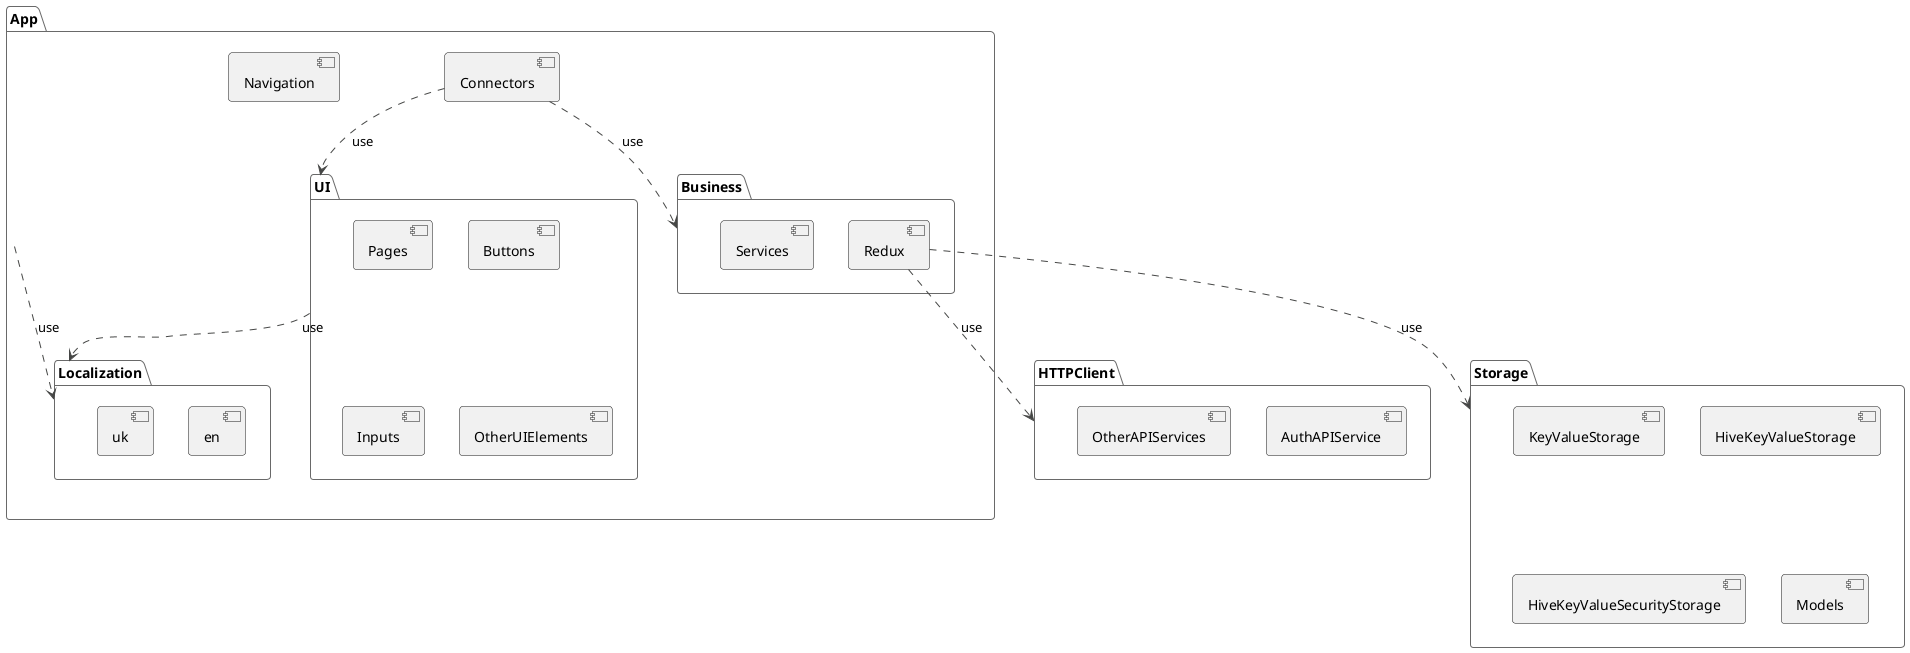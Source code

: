 @startuml "modules"
!theme vibrant

package "App" {
    [Connectors]
    [Navigation]
    Connectors ..> Business: use
    Connectors ..> UI: use
    App ..> Localization: use
}

package "UI" {
    UI ..> Localization: use
    [Pages]
    [Buttons]
    [Inputs]
    [OtherUIElements]
}

package "Localization" {
    [en]
    [uk]
}

package "HTTPClient" {
    [AuthAPIService]
    [OtherAPIServices]
}

package "Storage" {
    [KeyValueStorage]
    [HiveKeyValueStorage]
    [HiveKeyValueSecurityStorage]
    [Models]
}

package "Business" {
    [Redux]
    [Services]
    Redux ..> Storage: use
    Redux ..> HTTPClient: use
}

@enduml
